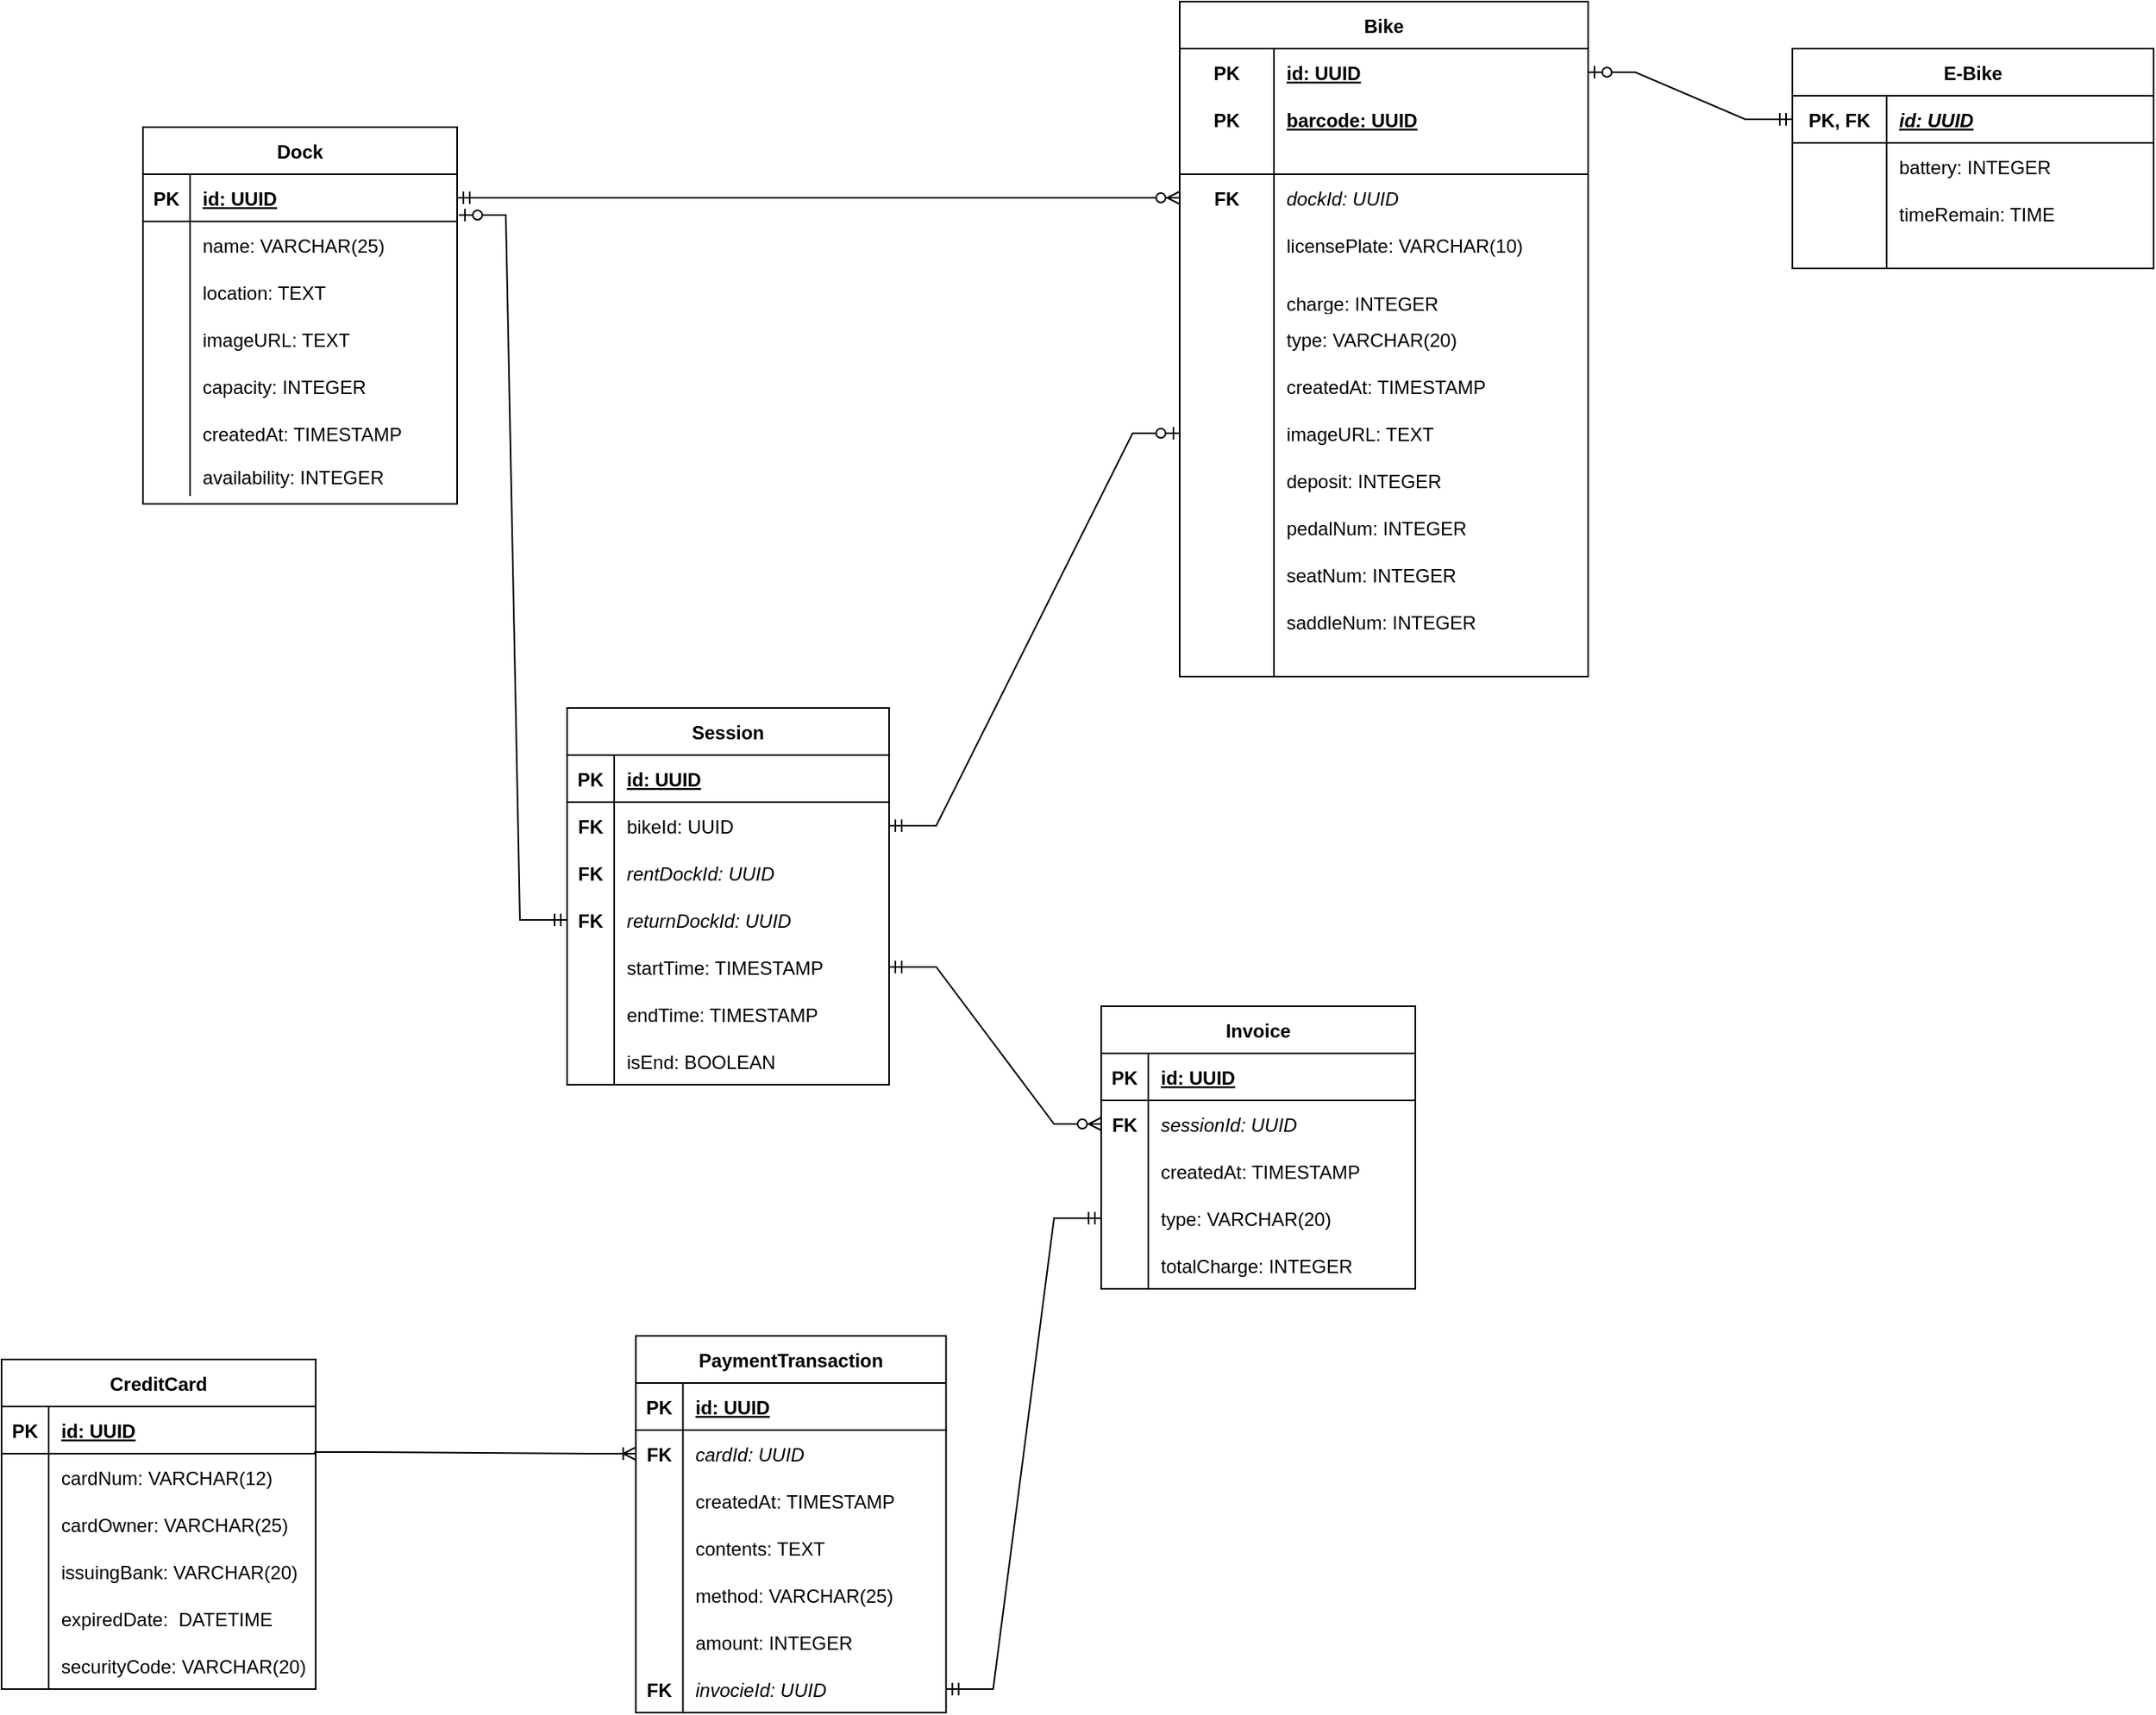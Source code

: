 <mxfile version="15.9.1" type="device"><diagram id="0Us28Tfv7Rvh2mVsRw_C" name="Page-1"><mxGraphModel dx="1865" dy="556" grid="1" gridSize="10" guides="1" tooltips="1" connect="1" arrows="1" fold="1" page="1" pageScale="1" pageWidth="827" pageHeight="1169" math="0" shadow="0"><root><mxCell id="0"/><mxCell id="1" parent="0"/><mxCell id="x7Qbq-_8W8oZgSfOO4ir-22" value="Bike" style="shape=table;startSize=30;container=1;collapsible=1;childLayout=tableLayout;fixedRows=1;rowLines=0;fontStyle=1;align=center;resizeLast=1;" parent="1" vertex="1"><mxGeometry x="460" y="30" width="260" height="430" as="geometry"/></mxCell><mxCell id="x7Qbq-_8W8oZgSfOO4ir-23" value="" style="shape=partialRectangle;collapsible=0;dropTarget=0;pointerEvents=0;fillColor=none;top=0;left=0;bottom=0;right=0;points=[[0,0.5],[1,0.5]];portConstraint=eastwest;" parent="x7Qbq-_8W8oZgSfOO4ir-22" vertex="1"><mxGeometry y="30" width="260" height="30" as="geometry"/></mxCell><mxCell id="x7Qbq-_8W8oZgSfOO4ir-24" value="PK" style="shape=partialRectangle;connectable=0;fillColor=none;top=0;left=0;bottom=0;right=0;fontStyle=1;overflow=hidden;" parent="x7Qbq-_8W8oZgSfOO4ir-23" vertex="1"><mxGeometry width="60" height="30" as="geometry"><mxRectangle width="60" height="30" as="alternateBounds"/></mxGeometry></mxCell><mxCell id="x7Qbq-_8W8oZgSfOO4ir-25" value="id: UUID" style="shape=partialRectangle;connectable=0;fillColor=none;top=0;left=0;bottom=0;right=0;align=left;spacingLeft=6;fontStyle=5;overflow=hidden;" parent="x7Qbq-_8W8oZgSfOO4ir-23" vertex="1"><mxGeometry x="60" width="200" height="30" as="geometry"><mxRectangle width="200" height="30" as="alternateBounds"/></mxGeometry></mxCell><mxCell id="0ai__w9VEUIjNMcVzRUa-1" value="" style="shape=partialRectangle;collapsible=0;dropTarget=0;pointerEvents=0;fillColor=none;top=0;left=0;bottom=0;right=0;points=[[0,0.5],[1,0.5]];portConstraint=eastwest;" parent="x7Qbq-_8W8oZgSfOO4ir-22" vertex="1"><mxGeometry y="60" width="260" height="30" as="geometry"/></mxCell><mxCell id="0ai__w9VEUIjNMcVzRUa-2" value="PK" style="shape=partialRectangle;connectable=0;fillColor=none;top=0;left=0;bottom=0;right=0;fontStyle=1;overflow=hidden;" parent="0ai__w9VEUIjNMcVzRUa-1" vertex="1"><mxGeometry width="60" height="30" as="geometry"><mxRectangle width="60" height="30" as="alternateBounds"/></mxGeometry></mxCell><mxCell id="0ai__w9VEUIjNMcVzRUa-3" value="barcode: UUID" style="shape=partialRectangle;connectable=0;fillColor=none;top=0;left=0;bottom=0;right=0;align=left;spacingLeft=6;fontStyle=5;overflow=hidden;" parent="0ai__w9VEUIjNMcVzRUa-1" vertex="1"><mxGeometry x="60" width="200" height="30" as="geometry"><mxRectangle width="200" height="30" as="alternateBounds"/></mxGeometry></mxCell><mxCell id="x7Qbq-_8W8oZgSfOO4ir-26" value="" style="shape=partialRectangle;collapsible=0;dropTarget=0;pointerEvents=0;fillColor=none;top=0;left=0;bottom=1;right=0;points=[[0,0.5],[1,0.5]];portConstraint=eastwest;" parent="x7Qbq-_8W8oZgSfOO4ir-22" vertex="1"><mxGeometry y="90" width="260" height="20" as="geometry"/></mxCell><mxCell id="x7Qbq-_8W8oZgSfOO4ir-27" value="" style="shape=partialRectangle;connectable=0;fillColor=none;top=0;left=0;bottom=0;right=0;fontStyle=1;overflow=hidden;" parent="x7Qbq-_8W8oZgSfOO4ir-26" vertex="1"><mxGeometry width="60" height="20" as="geometry"><mxRectangle width="60" height="20" as="alternateBounds"/></mxGeometry></mxCell><mxCell id="x7Qbq-_8W8oZgSfOO4ir-28" value="" style="shape=partialRectangle;connectable=0;fillColor=none;top=0;left=0;bottom=0;right=0;align=left;spacingLeft=6;fontStyle=5;overflow=hidden;" parent="x7Qbq-_8W8oZgSfOO4ir-26" vertex="1"><mxGeometry x="60" width="200" height="20" as="geometry"><mxRectangle width="200" height="20" as="alternateBounds"/></mxGeometry></mxCell><mxCell id="x7Qbq-_8W8oZgSfOO4ir-29" value="" style="shape=partialRectangle;collapsible=0;dropTarget=0;pointerEvents=0;fillColor=none;top=0;left=0;bottom=0;right=0;points=[[0,0.5],[1,0.5]];portConstraint=eastwest;" parent="x7Qbq-_8W8oZgSfOO4ir-22" vertex="1"><mxGeometry y="110" width="260" height="30" as="geometry"/></mxCell><mxCell id="x7Qbq-_8W8oZgSfOO4ir-30" value="FK" style="shape=partialRectangle;connectable=0;fillColor=none;top=0;left=0;bottom=0;right=0;editable=1;overflow=hidden;fontStyle=1" parent="x7Qbq-_8W8oZgSfOO4ir-29" vertex="1"><mxGeometry width="60" height="30" as="geometry"><mxRectangle width="60" height="30" as="alternateBounds"/></mxGeometry></mxCell><mxCell id="x7Qbq-_8W8oZgSfOO4ir-31" value="dockId: UUID" style="shape=partialRectangle;connectable=0;fillColor=none;top=0;left=0;bottom=0;right=0;align=left;spacingLeft=6;overflow=hidden;fontStyle=2" parent="x7Qbq-_8W8oZgSfOO4ir-29" vertex="1"><mxGeometry x="60" width="200" height="30" as="geometry"><mxRectangle width="200" height="30" as="alternateBounds"/></mxGeometry></mxCell><mxCell id="x7Qbq-_8W8oZgSfOO4ir-32" value="" style="shape=partialRectangle;collapsible=0;dropTarget=0;pointerEvents=0;fillColor=none;top=0;left=0;bottom=0;right=0;points=[[0,0.5],[1,0.5]];portConstraint=eastwest;" parent="x7Qbq-_8W8oZgSfOO4ir-22" vertex="1"><mxGeometry y="140" width="260" height="30" as="geometry"/></mxCell><mxCell id="x7Qbq-_8W8oZgSfOO4ir-33" value="" style="shape=partialRectangle;connectable=0;fillColor=none;top=0;left=0;bottom=0;right=0;editable=1;overflow=hidden;" parent="x7Qbq-_8W8oZgSfOO4ir-32" vertex="1"><mxGeometry width="60" height="30" as="geometry"><mxRectangle width="60" height="30" as="alternateBounds"/></mxGeometry></mxCell><mxCell id="x7Qbq-_8W8oZgSfOO4ir-34" value="licensePlate: VARCHAR(10)" style="shape=partialRectangle;connectable=0;fillColor=none;top=0;left=0;bottom=0;right=0;align=left;spacingLeft=6;overflow=hidden;" parent="x7Qbq-_8W8oZgSfOO4ir-32" vertex="1"><mxGeometry x="60" width="200" height="30" as="geometry"><mxRectangle width="200" height="30" as="alternateBounds"/></mxGeometry></mxCell><mxCell id="4gAEXqFvvZkCLEMLxPxz-88" value="" style="shape=partialRectangle;collapsible=0;dropTarget=0;pointerEvents=0;fillColor=none;top=0;left=0;bottom=0;right=0;points=[[0,0.5],[1,0.5]];portConstraint=eastwest;" parent="x7Qbq-_8W8oZgSfOO4ir-22" vertex="1"><mxGeometry y="170" width="260" height="30" as="geometry"/></mxCell><mxCell id="4gAEXqFvvZkCLEMLxPxz-89" value="" style="shape=partialRectangle;connectable=0;fillColor=none;top=0;left=0;bottom=0;right=0;editable=1;overflow=hidden;" parent="4gAEXqFvvZkCLEMLxPxz-88" vertex="1"><mxGeometry width="60" height="30" as="geometry"><mxRectangle width="60" height="30" as="alternateBounds"/></mxGeometry></mxCell><mxCell id="4gAEXqFvvZkCLEMLxPxz-90" value="&#xA;charge: INTEGER&#xA;&#xA;" style="shape=partialRectangle;connectable=0;fillColor=none;top=0;left=0;bottom=0;right=0;align=left;spacingLeft=6;overflow=hidden;verticalAlign=middle;horizontal=1;" parent="4gAEXqFvvZkCLEMLxPxz-88" vertex="1"><mxGeometry x="60" width="200" height="30" as="geometry"><mxRectangle width="200" height="30" as="alternateBounds"/></mxGeometry></mxCell><mxCell id="4gAEXqFvvZkCLEMLxPxz-91" value="" style="shape=partialRectangle;collapsible=0;dropTarget=0;pointerEvents=0;fillColor=none;top=0;left=0;bottom=0;right=0;points=[[0,0.5],[1,0.5]];portConstraint=eastwest;" parent="x7Qbq-_8W8oZgSfOO4ir-22" vertex="1"><mxGeometry y="200" width="260" height="30" as="geometry"/></mxCell><mxCell id="4gAEXqFvvZkCLEMLxPxz-92" value="" style="shape=partialRectangle;connectable=0;fillColor=none;top=0;left=0;bottom=0;right=0;editable=1;overflow=hidden;" parent="4gAEXqFvvZkCLEMLxPxz-91" vertex="1"><mxGeometry width="60" height="30" as="geometry"><mxRectangle width="60" height="30" as="alternateBounds"/></mxGeometry></mxCell><mxCell id="4gAEXqFvvZkCLEMLxPxz-93" value="type: VARCHAR(20)" style="shape=partialRectangle;connectable=0;fillColor=none;top=0;left=0;bottom=0;right=0;align=left;spacingLeft=6;overflow=hidden;" parent="4gAEXqFvvZkCLEMLxPxz-91" vertex="1"><mxGeometry x="60" width="200" height="30" as="geometry"><mxRectangle width="200" height="30" as="alternateBounds"/></mxGeometry></mxCell><mxCell id="4gAEXqFvvZkCLEMLxPxz-97" value="" style="shape=partialRectangle;collapsible=0;dropTarget=0;pointerEvents=0;fillColor=none;top=0;left=0;bottom=0;right=0;points=[[0,0.5],[1,0.5]];portConstraint=eastwest;" parent="x7Qbq-_8W8oZgSfOO4ir-22" vertex="1"><mxGeometry y="230" width="260" height="30" as="geometry"/></mxCell><mxCell id="4gAEXqFvvZkCLEMLxPxz-98" value="" style="shape=partialRectangle;connectable=0;fillColor=none;top=0;left=0;bottom=0;right=0;editable=1;overflow=hidden;" parent="4gAEXqFvvZkCLEMLxPxz-97" vertex="1"><mxGeometry width="60" height="30" as="geometry"><mxRectangle width="60" height="30" as="alternateBounds"/></mxGeometry></mxCell><mxCell id="4gAEXqFvvZkCLEMLxPxz-99" value="createdAt: TIMESTAMP" style="shape=partialRectangle;connectable=0;fillColor=none;top=0;left=0;bottom=0;right=0;align=left;spacingLeft=6;overflow=hidden;" parent="4gAEXqFvvZkCLEMLxPxz-97" vertex="1"><mxGeometry x="60" width="200" height="30" as="geometry"><mxRectangle width="200" height="30" as="alternateBounds"/></mxGeometry></mxCell><mxCell id="4gAEXqFvvZkCLEMLxPxz-100" value="" style="shape=partialRectangle;collapsible=0;dropTarget=0;pointerEvents=0;fillColor=none;top=0;left=0;bottom=0;right=0;points=[[0,0.5],[1,0.5]];portConstraint=eastwest;" parent="x7Qbq-_8W8oZgSfOO4ir-22" vertex="1"><mxGeometry y="260" width="260" height="30" as="geometry"/></mxCell><mxCell id="4gAEXqFvvZkCLEMLxPxz-101" value="" style="shape=partialRectangle;connectable=0;fillColor=none;top=0;left=0;bottom=0;right=0;editable=1;overflow=hidden;" parent="4gAEXqFvvZkCLEMLxPxz-100" vertex="1"><mxGeometry width="60" height="30" as="geometry"><mxRectangle width="60" height="30" as="alternateBounds"/></mxGeometry></mxCell><mxCell id="4gAEXqFvvZkCLEMLxPxz-102" value="imageURL: TEXT" style="shape=partialRectangle;connectable=0;fillColor=none;top=0;left=0;bottom=0;right=0;align=left;spacingLeft=6;overflow=hidden;" parent="4gAEXqFvvZkCLEMLxPxz-100" vertex="1"><mxGeometry x="60" width="200" height="30" as="geometry"><mxRectangle width="200" height="30" as="alternateBounds"/></mxGeometry></mxCell><mxCell id="4gAEXqFvvZkCLEMLxPxz-103" value="" style="shape=partialRectangle;collapsible=0;dropTarget=0;pointerEvents=0;fillColor=none;top=0;left=0;bottom=0;right=0;points=[[0,0.5],[1,0.5]];portConstraint=eastwest;" parent="x7Qbq-_8W8oZgSfOO4ir-22" vertex="1"><mxGeometry y="290" width="260" height="30" as="geometry"/></mxCell><mxCell id="4gAEXqFvvZkCLEMLxPxz-104" value="" style="shape=partialRectangle;connectable=0;fillColor=none;top=0;left=0;bottom=0;right=0;editable=1;overflow=hidden;" parent="4gAEXqFvvZkCLEMLxPxz-103" vertex="1"><mxGeometry width="60" height="30" as="geometry"><mxRectangle width="60" height="30" as="alternateBounds"/></mxGeometry></mxCell><mxCell id="4gAEXqFvvZkCLEMLxPxz-105" value="deposit: INTEGER" style="shape=partialRectangle;connectable=0;fillColor=none;top=0;left=0;bottom=0;right=0;align=left;spacingLeft=6;overflow=hidden;" parent="4gAEXqFvvZkCLEMLxPxz-103" vertex="1"><mxGeometry x="60" width="200" height="30" as="geometry"><mxRectangle width="200" height="30" as="alternateBounds"/></mxGeometry></mxCell><mxCell id="4gAEXqFvvZkCLEMLxPxz-106" value="" style="shape=partialRectangle;collapsible=0;dropTarget=0;pointerEvents=0;fillColor=none;top=0;left=0;bottom=0;right=0;points=[[0,0.5],[1,0.5]];portConstraint=eastwest;" parent="x7Qbq-_8W8oZgSfOO4ir-22" vertex="1"><mxGeometry y="320" width="260" height="30" as="geometry"/></mxCell><mxCell id="4gAEXqFvvZkCLEMLxPxz-107" value="" style="shape=partialRectangle;connectable=0;fillColor=none;top=0;left=0;bottom=0;right=0;editable=1;overflow=hidden;" parent="4gAEXqFvvZkCLEMLxPxz-106" vertex="1"><mxGeometry width="60" height="30" as="geometry"><mxRectangle width="60" height="30" as="alternateBounds"/></mxGeometry></mxCell><mxCell id="4gAEXqFvvZkCLEMLxPxz-108" value="pedalNum: INTEGER" style="shape=partialRectangle;connectable=0;fillColor=none;top=0;left=0;bottom=0;right=0;align=left;spacingLeft=6;overflow=hidden;" parent="4gAEXqFvvZkCLEMLxPxz-106" vertex="1"><mxGeometry x="60" width="200" height="30" as="geometry"><mxRectangle width="200" height="30" as="alternateBounds"/></mxGeometry></mxCell><mxCell id="4gAEXqFvvZkCLEMLxPxz-109" value="" style="shape=partialRectangle;collapsible=0;dropTarget=0;pointerEvents=0;fillColor=none;top=0;left=0;bottom=0;right=0;points=[[0,0.5],[1,0.5]];portConstraint=eastwest;" parent="x7Qbq-_8W8oZgSfOO4ir-22" vertex="1"><mxGeometry y="350" width="260" height="30" as="geometry"/></mxCell><mxCell id="4gAEXqFvvZkCLEMLxPxz-110" value="" style="shape=partialRectangle;connectable=0;fillColor=none;top=0;left=0;bottom=0;right=0;editable=1;overflow=hidden;" parent="4gAEXqFvvZkCLEMLxPxz-109" vertex="1"><mxGeometry width="60" height="30" as="geometry"><mxRectangle width="60" height="30" as="alternateBounds"/></mxGeometry></mxCell><mxCell id="4gAEXqFvvZkCLEMLxPxz-111" value="seatNum: INTEGER" style="shape=partialRectangle;connectable=0;fillColor=none;top=0;left=0;bottom=0;right=0;align=left;spacingLeft=6;overflow=hidden;" parent="4gAEXqFvvZkCLEMLxPxz-109" vertex="1"><mxGeometry x="60" width="200" height="30" as="geometry"><mxRectangle width="200" height="30" as="alternateBounds"/></mxGeometry></mxCell><mxCell id="4gAEXqFvvZkCLEMLxPxz-112" value="" style="shape=partialRectangle;collapsible=0;dropTarget=0;pointerEvents=0;fillColor=none;top=0;left=0;bottom=0;right=0;points=[[0,0.5],[1,0.5]];portConstraint=eastwest;" parent="x7Qbq-_8W8oZgSfOO4ir-22" vertex="1"><mxGeometry y="380" width="260" height="30" as="geometry"/></mxCell><mxCell id="4gAEXqFvvZkCLEMLxPxz-113" value="" style="shape=partialRectangle;connectable=0;fillColor=none;top=0;left=0;bottom=0;right=0;editable=1;overflow=hidden;" parent="4gAEXqFvvZkCLEMLxPxz-112" vertex="1"><mxGeometry width="60" height="30" as="geometry"><mxRectangle width="60" height="30" as="alternateBounds"/></mxGeometry></mxCell><mxCell id="4gAEXqFvvZkCLEMLxPxz-114" value="saddleNum: INTEGER" style="shape=partialRectangle;connectable=0;fillColor=none;top=0;left=0;bottom=0;right=0;align=left;spacingLeft=6;overflow=hidden;" parent="4gAEXqFvvZkCLEMLxPxz-112" vertex="1"><mxGeometry x="60" width="200" height="30" as="geometry"><mxRectangle width="200" height="30" as="alternateBounds"/></mxGeometry></mxCell><mxCell id="4gAEXqFvvZkCLEMLxPxz-94" value="" style="shape=partialRectangle;collapsible=0;dropTarget=0;pointerEvents=0;fillColor=none;top=0;left=0;bottom=0;right=0;points=[[0,0.5],[1,0.5]];portConstraint=eastwest;" parent="x7Qbq-_8W8oZgSfOO4ir-22" vertex="1"><mxGeometry y="410" width="260" height="20" as="geometry"/></mxCell><mxCell id="4gAEXqFvvZkCLEMLxPxz-95" value="" style="shape=partialRectangle;connectable=0;fillColor=none;top=0;left=0;bottom=0;right=0;editable=1;overflow=hidden;" parent="4gAEXqFvvZkCLEMLxPxz-94" vertex="1"><mxGeometry width="60" height="20" as="geometry"><mxRectangle width="60" height="20" as="alternateBounds"/></mxGeometry></mxCell><mxCell id="4gAEXqFvvZkCLEMLxPxz-96" value="" style="shape=partialRectangle;connectable=0;fillColor=none;top=0;left=0;bottom=0;right=0;align=left;spacingLeft=6;overflow=hidden;" parent="4gAEXqFvvZkCLEMLxPxz-94" vertex="1"><mxGeometry x="60" width="200" height="20" as="geometry"><mxRectangle width="200" height="20" as="alternateBounds"/></mxGeometry></mxCell><mxCell id="x7Qbq-_8W8oZgSfOO4ir-44" value="E-Bike" style="shape=table;startSize=30;container=1;collapsible=1;childLayout=tableLayout;fixedRows=1;rowLines=0;fontStyle=1;align=center;resizeLast=1;" parent="1" vertex="1"><mxGeometry x="850" y="60" width="230" height="140" as="geometry"/></mxCell><mxCell id="x7Qbq-_8W8oZgSfOO4ir-45" value="" style="shape=partialRectangle;collapsible=0;dropTarget=0;pointerEvents=0;fillColor=none;top=0;left=0;bottom=1;right=0;points=[[0,0.5],[1,0.5]];portConstraint=eastwest;" parent="x7Qbq-_8W8oZgSfOO4ir-44" vertex="1"><mxGeometry y="30" width="230" height="30" as="geometry"/></mxCell><mxCell id="x7Qbq-_8W8oZgSfOO4ir-46" value="PK, FK" style="shape=partialRectangle;connectable=0;fillColor=none;top=0;left=0;bottom=0;right=0;fontStyle=1;overflow=hidden;" parent="x7Qbq-_8W8oZgSfOO4ir-45" vertex="1"><mxGeometry width="60" height="30" as="geometry"><mxRectangle width="60" height="30" as="alternateBounds"/></mxGeometry></mxCell><mxCell id="x7Qbq-_8W8oZgSfOO4ir-47" value="id: UUID" style="shape=partialRectangle;connectable=0;fillColor=none;top=0;left=0;bottom=0;right=0;align=left;spacingLeft=6;fontStyle=7;overflow=hidden;" parent="x7Qbq-_8W8oZgSfOO4ir-45" vertex="1"><mxGeometry x="60" width="170" height="30" as="geometry"><mxRectangle width="170" height="30" as="alternateBounds"/></mxGeometry></mxCell><mxCell id="x7Qbq-_8W8oZgSfOO4ir-48" value="" style="shape=partialRectangle;collapsible=0;dropTarget=0;pointerEvents=0;fillColor=none;top=0;left=0;bottom=0;right=0;points=[[0,0.5],[1,0.5]];portConstraint=eastwest;" parent="x7Qbq-_8W8oZgSfOO4ir-44" vertex="1"><mxGeometry y="60" width="230" height="30" as="geometry"/></mxCell><mxCell id="x7Qbq-_8W8oZgSfOO4ir-49" value="" style="shape=partialRectangle;connectable=0;fillColor=none;top=0;left=0;bottom=0;right=0;editable=1;overflow=hidden;" parent="x7Qbq-_8W8oZgSfOO4ir-48" vertex="1"><mxGeometry width="60" height="30" as="geometry"><mxRectangle width="60" height="30" as="alternateBounds"/></mxGeometry></mxCell><mxCell id="x7Qbq-_8W8oZgSfOO4ir-50" value="battery: INTEGER" style="shape=partialRectangle;connectable=0;fillColor=none;top=0;left=0;bottom=0;right=0;align=left;spacingLeft=6;overflow=hidden;" parent="x7Qbq-_8W8oZgSfOO4ir-48" vertex="1"><mxGeometry x="60" width="170" height="30" as="geometry"><mxRectangle width="170" height="30" as="alternateBounds"/></mxGeometry></mxCell><mxCell id="x7Qbq-_8W8oZgSfOO4ir-51" value="" style="shape=partialRectangle;collapsible=0;dropTarget=0;pointerEvents=0;fillColor=none;top=0;left=0;bottom=0;right=0;points=[[0,0.5],[1,0.5]];portConstraint=eastwest;" parent="x7Qbq-_8W8oZgSfOO4ir-44" vertex="1"><mxGeometry y="90" width="230" height="30" as="geometry"/></mxCell><mxCell id="x7Qbq-_8W8oZgSfOO4ir-52" value="" style="shape=partialRectangle;connectable=0;fillColor=none;top=0;left=0;bottom=0;right=0;editable=1;overflow=hidden;" parent="x7Qbq-_8W8oZgSfOO4ir-51" vertex="1"><mxGeometry width="60" height="30" as="geometry"><mxRectangle width="60" height="30" as="alternateBounds"/></mxGeometry></mxCell><mxCell id="x7Qbq-_8W8oZgSfOO4ir-53" value="timeRemain: TIME" style="shape=partialRectangle;connectable=0;fillColor=none;top=0;left=0;bottom=0;right=0;align=left;spacingLeft=6;overflow=hidden;" parent="x7Qbq-_8W8oZgSfOO4ir-51" vertex="1"><mxGeometry x="60" width="170" height="30" as="geometry"><mxRectangle width="170" height="30" as="alternateBounds"/></mxGeometry></mxCell><mxCell id="x7Qbq-_8W8oZgSfOO4ir-54" value="" style="shape=partialRectangle;collapsible=0;dropTarget=0;pointerEvents=0;fillColor=none;top=0;left=0;bottom=0;right=0;points=[[0,0.5],[1,0.5]];portConstraint=eastwest;" parent="x7Qbq-_8W8oZgSfOO4ir-44" vertex="1"><mxGeometry y="120" width="230" height="20" as="geometry"/></mxCell><mxCell id="x7Qbq-_8W8oZgSfOO4ir-55" value="" style="shape=partialRectangle;connectable=0;fillColor=none;top=0;left=0;bottom=0;right=0;editable=1;overflow=hidden;" parent="x7Qbq-_8W8oZgSfOO4ir-54" vertex="1"><mxGeometry width="60" height="20" as="geometry"><mxRectangle width="60" height="20" as="alternateBounds"/></mxGeometry></mxCell><mxCell id="x7Qbq-_8W8oZgSfOO4ir-56" value="" style="shape=partialRectangle;connectable=0;fillColor=none;top=0;left=0;bottom=0;right=0;align=left;spacingLeft=6;overflow=hidden;" parent="x7Qbq-_8W8oZgSfOO4ir-54" vertex="1"><mxGeometry x="60" width="170" height="20" as="geometry"><mxRectangle width="170" height="20" as="alternateBounds"/></mxGeometry></mxCell><mxCell id="x7Qbq-_8W8oZgSfOO4ir-57" value="Session" style="shape=table;startSize=30;container=1;collapsible=1;childLayout=tableLayout;fixedRows=1;rowLines=0;fontStyle=1;align=center;resizeLast=1;" parent="1" vertex="1"><mxGeometry x="70" y="480" width="205" height="240" as="geometry"/></mxCell><mxCell id="x7Qbq-_8W8oZgSfOO4ir-58" value="" style="shape=partialRectangle;collapsible=0;dropTarget=0;pointerEvents=0;fillColor=none;top=0;left=0;bottom=1;right=0;points=[[0,0.5],[1,0.5]];portConstraint=eastwest;" parent="x7Qbq-_8W8oZgSfOO4ir-57" vertex="1"><mxGeometry y="30" width="205" height="30" as="geometry"/></mxCell><mxCell id="x7Qbq-_8W8oZgSfOO4ir-59" value="PK" style="shape=partialRectangle;connectable=0;fillColor=none;top=0;left=0;bottom=0;right=0;fontStyle=1;overflow=hidden;" parent="x7Qbq-_8W8oZgSfOO4ir-58" vertex="1"><mxGeometry width="30" height="30" as="geometry"><mxRectangle width="30" height="30" as="alternateBounds"/></mxGeometry></mxCell><mxCell id="x7Qbq-_8W8oZgSfOO4ir-60" value="id: UUID" style="shape=partialRectangle;connectable=0;fillColor=none;top=0;left=0;bottom=0;right=0;align=left;spacingLeft=6;fontStyle=5;overflow=hidden;" parent="x7Qbq-_8W8oZgSfOO4ir-58" vertex="1"><mxGeometry x="30" width="175" height="30" as="geometry"><mxRectangle width="175" height="30" as="alternateBounds"/></mxGeometry></mxCell><mxCell id="x7Qbq-_8W8oZgSfOO4ir-61" value="" style="shape=partialRectangle;collapsible=0;dropTarget=0;pointerEvents=0;fillColor=none;top=0;left=0;bottom=0;right=0;points=[[0,0.5],[1,0.5]];portConstraint=eastwest;" parent="x7Qbq-_8W8oZgSfOO4ir-57" vertex="1"><mxGeometry y="60" width="205" height="30" as="geometry"/></mxCell><mxCell id="x7Qbq-_8W8oZgSfOO4ir-62" value="FK" style="shape=partialRectangle;connectable=0;fillColor=none;top=0;left=0;bottom=0;right=0;editable=1;overflow=hidden;fontStyle=1" parent="x7Qbq-_8W8oZgSfOO4ir-61" vertex="1"><mxGeometry width="30" height="30" as="geometry"><mxRectangle width="30" height="30" as="alternateBounds"/></mxGeometry></mxCell><mxCell id="x7Qbq-_8W8oZgSfOO4ir-63" value="bikeId: UUID" style="shape=partialRectangle;connectable=0;fillColor=none;top=0;left=0;bottom=0;right=0;align=left;spacingLeft=6;overflow=hidden;" parent="x7Qbq-_8W8oZgSfOO4ir-61" vertex="1"><mxGeometry x="30" width="175" height="30" as="geometry"><mxRectangle width="175" height="30" as="alternateBounds"/></mxGeometry></mxCell><mxCell id="x7Qbq-_8W8oZgSfOO4ir-64" value="" style="shape=partialRectangle;collapsible=0;dropTarget=0;pointerEvents=0;fillColor=none;top=0;left=0;bottom=0;right=0;points=[[0,0.5],[1,0.5]];portConstraint=eastwest;" parent="x7Qbq-_8W8oZgSfOO4ir-57" vertex="1"><mxGeometry y="90" width="205" height="30" as="geometry"/></mxCell><mxCell id="x7Qbq-_8W8oZgSfOO4ir-65" value="FK" style="shape=partialRectangle;connectable=0;fillColor=none;top=0;left=0;bottom=0;right=0;editable=1;overflow=hidden;fontStyle=1" parent="x7Qbq-_8W8oZgSfOO4ir-64" vertex="1"><mxGeometry width="30" height="30" as="geometry"><mxRectangle width="30" height="30" as="alternateBounds"/></mxGeometry></mxCell><mxCell id="x7Qbq-_8W8oZgSfOO4ir-66" value="rentDockId: UUID" style="shape=partialRectangle;connectable=0;fillColor=none;top=0;left=0;bottom=0;right=0;align=left;spacingLeft=6;overflow=hidden;fontStyle=2" parent="x7Qbq-_8W8oZgSfOO4ir-64" vertex="1"><mxGeometry x="30" width="175" height="30" as="geometry"><mxRectangle width="175" height="30" as="alternateBounds"/></mxGeometry></mxCell><mxCell id="x7Qbq-_8W8oZgSfOO4ir-67" value="" style="shape=partialRectangle;collapsible=0;dropTarget=0;pointerEvents=0;fillColor=none;top=0;left=0;bottom=0;right=0;points=[[0,0.5],[1,0.5]];portConstraint=eastwest;" parent="x7Qbq-_8W8oZgSfOO4ir-57" vertex="1"><mxGeometry y="120" width="205" height="30" as="geometry"/></mxCell><mxCell id="x7Qbq-_8W8oZgSfOO4ir-68" value="FK" style="shape=partialRectangle;connectable=0;fillColor=none;top=0;left=0;bottom=0;right=0;editable=1;overflow=hidden;fontStyle=1" parent="x7Qbq-_8W8oZgSfOO4ir-67" vertex="1"><mxGeometry width="30" height="30" as="geometry"><mxRectangle width="30" height="30" as="alternateBounds"/></mxGeometry></mxCell><mxCell id="x7Qbq-_8W8oZgSfOO4ir-69" value="returnDockId: UUID" style="shape=partialRectangle;connectable=0;fillColor=none;top=0;left=0;bottom=0;right=0;align=left;spacingLeft=6;overflow=hidden;fontStyle=2" parent="x7Qbq-_8W8oZgSfOO4ir-67" vertex="1"><mxGeometry x="30" width="175" height="30" as="geometry"><mxRectangle width="175" height="30" as="alternateBounds"/></mxGeometry></mxCell><mxCell id="4gAEXqFvvZkCLEMLxPxz-115" value="" style="shape=partialRectangle;collapsible=0;dropTarget=0;pointerEvents=0;fillColor=none;top=0;left=0;bottom=0;right=0;points=[[0,0.5],[1,0.5]];portConstraint=eastwest;" parent="x7Qbq-_8W8oZgSfOO4ir-57" vertex="1"><mxGeometry y="150" width="205" height="30" as="geometry"/></mxCell><mxCell id="4gAEXqFvvZkCLEMLxPxz-116" value="" style="shape=partialRectangle;connectable=0;fillColor=none;top=0;left=0;bottom=0;right=0;editable=1;overflow=hidden;" parent="4gAEXqFvvZkCLEMLxPxz-115" vertex="1"><mxGeometry width="30" height="30" as="geometry"><mxRectangle width="30" height="30" as="alternateBounds"/></mxGeometry></mxCell><mxCell id="4gAEXqFvvZkCLEMLxPxz-117" value="startTime: TIMESTAMP" style="shape=partialRectangle;connectable=0;fillColor=none;top=0;left=0;bottom=0;right=0;align=left;spacingLeft=6;overflow=hidden;" parent="4gAEXqFvvZkCLEMLxPxz-115" vertex="1"><mxGeometry x="30" width="175" height="30" as="geometry"><mxRectangle width="175" height="30" as="alternateBounds"/></mxGeometry></mxCell><mxCell id="4gAEXqFvvZkCLEMLxPxz-118" value="" style="shape=partialRectangle;collapsible=0;dropTarget=0;pointerEvents=0;fillColor=none;top=0;left=0;bottom=0;right=0;points=[[0,0.5],[1,0.5]];portConstraint=eastwest;" parent="x7Qbq-_8W8oZgSfOO4ir-57" vertex="1"><mxGeometry y="180" width="205" height="30" as="geometry"/></mxCell><mxCell id="4gAEXqFvvZkCLEMLxPxz-119" value="" style="shape=partialRectangle;connectable=0;fillColor=none;top=0;left=0;bottom=0;right=0;editable=1;overflow=hidden;" parent="4gAEXqFvvZkCLEMLxPxz-118" vertex="1"><mxGeometry width="30" height="30" as="geometry"><mxRectangle width="30" height="30" as="alternateBounds"/></mxGeometry></mxCell><mxCell id="4gAEXqFvvZkCLEMLxPxz-120" value="endTime: TIMESTAMP" style="shape=partialRectangle;connectable=0;fillColor=none;top=0;left=0;bottom=0;right=0;align=left;spacingLeft=6;overflow=hidden;" parent="4gAEXqFvvZkCLEMLxPxz-118" vertex="1"><mxGeometry x="30" width="175" height="30" as="geometry"><mxRectangle width="175" height="30" as="alternateBounds"/></mxGeometry></mxCell><mxCell id="6WJ984GgTL5G0OVGRuK--1" value="" style="shape=partialRectangle;collapsible=0;dropTarget=0;pointerEvents=0;fillColor=none;top=0;left=0;bottom=0;right=0;points=[[0,0.5],[1,0.5]];portConstraint=eastwest;" parent="x7Qbq-_8W8oZgSfOO4ir-57" vertex="1"><mxGeometry y="210" width="205" height="30" as="geometry"/></mxCell><mxCell id="6WJ984GgTL5G0OVGRuK--2" value="" style="shape=partialRectangle;connectable=0;fillColor=none;top=0;left=0;bottom=0;right=0;editable=1;overflow=hidden;" parent="6WJ984GgTL5G0OVGRuK--1" vertex="1"><mxGeometry width="30" height="30" as="geometry"><mxRectangle width="30" height="30" as="alternateBounds"/></mxGeometry></mxCell><mxCell id="6WJ984GgTL5G0OVGRuK--3" value="isEnd: BOOLEAN" style="shape=partialRectangle;connectable=0;fillColor=none;top=0;left=0;bottom=0;right=0;align=left;spacingLeft=6;overflow=hidden;" parent="6WJ984GgTL5G0OVGRuK--1" vertex="1"><mxGeometry x="30" width="175" height="30" as="geometry"><mxRectangle width="175" height="30" as="alternateBounds"/></mxGeometry></mxCell><mxCell id="4gAEXqFvvZkCLEMLxPxz-40" value="Dock" style="shape=table;startSize=30;container=1;collapsible=1;childLayout=tableLayout;fixedRows=1;rowLines=0;fontStyle=1;align=center;resizeLast=1;" parent="1" vertex="1"><mxGeometry x="-200" y="110" width="200" height="240" as="geometry"/></mxCell><mxCell id="4gAEXqFvvZkCLEMLxPxz-41" value="" style="shape=partialRectangle;collapsible=0;dropTarget=0;pointerEvents=0;fillColor=none;top=0;left=0;bottom=1;right=0;points=[[0,0.5],[1,0.5]];portConstraint=eastwest;" parent="4gAEXqFvvZkCLEMLxPxz-40" vertex="1"><mxGeometry y="30" width="200" height="30" as="geometry"/></mxCell><mxCell id="4gAEXqFvvZkCLEMLxPxz-42" value="PK" style="shape=partialRectangle;connectable=0;fillColor=none;top=0;left=0;bottom=0;right=0;fontStyle=1;overflow=hidden;" parent="4gAEXqFvvZkCLEMLxPxz-41" vertex="1"><mxGeometry width="30" height="30" as="geometry"><mxRectangle width="30" height="30" as="alternateBounds"/></mxGeometry></mxCell><mxCell id="4gAEXqFvvZkCLEMLxPxz-43" value="id: UUID" style="shape=partialRectangle;connectable=0;fillColor=none;top=0;left=0;bottom=0;right=0;align=left;spacingLeft=6;fontStyle=5;overflow=hidden;" parent="4gAEXqFvvZkCLEMLxPxz-41" vertex="1"><mxGeometry x="30" width="170" height="30" as="geometry"><mxRectangle width="170" height="30" as="alternateBounds"/></mxGeometry></mxCell><mxCell id="4gAEXqFvvZkCLEMLxPxz-44" value="" style="shape=partialRectangle;collapsible=0;dropTarget=0;pointerEvents=0;fillColor=none;top=0;left=0;bottom=0;right=0;points=[[0,0.5],[1,0.5]];portConstraint=eastwest;" parent="4gAEXqFvvZkCLEMLxPxz-40" vertex="1"><mxGeometry y="60" width="200" height="30" as="geometry"/></mxCell><mxCell id="4gAEXqFvvZkCLEMLxPxz-45" value="" style="shape=partialRectangle;connectable=0;fillColor=none;top=0;left=0;bottom=0;right=0;editable=1;overflow=hidden;" parent="4gAEXqFvvZkCLEMLxPxz-44" vertex="1"><mxGeometry width="30" height="30" as="geometry"><mxRectangle width="30" height="30" as="alternateBounds"/></mxGeometry></mxCell><mxCell id="4gAEXqFvvZkCLEMLxPxz-46" value="name: VARCHAR(25)" style="shape=partialRectangle;connectable=0;fillColor=none;top=0;left=0;bottom=0;right=0;align=left;spacingLeft=6;overflow=hidden;" parent="4gAEXqFvvZkCLEMLxPxz-44" vertex="1"><mxGeometry x="30" width="170" height="30" as="geometry"><mxRectangle width="170" height="30" as="alternateBounds"/></mxGeometry></mxCell><mxCell id="4gAEXqFvvZkCLEMLxPxz-47" value="" style="shape=partialRectangle;collapsible=0;dropTarget=0;pointerEvents=0;fillColor=none;top=0;left=0;bottom=0;right=0;points=[[0,0.5],[1,0.5]];portConstraint=eastwest;" parent="4gAEXqFvvZkCLEMLxPxz-40" vertex="1"><mxGeometry y="90" width="200" height="30" as="geometry"/></mxCell><mxCell id="4gAEXqFvvZkCLEMLxPxz-48" value="" style="shape=partialRectangle;connectable=0;fillColor=none;top=0;left=0;bottom=0;right=0;editable=1;overflow=hidden;" parent="4gAEXqFvvZkCLEMLxPxz-47" vertex="1"><mxGeometry width="30" height="30" as="geometry"><mxRectangle width="30" height="30" as="alternateBounds"/></mxGeometry></mxCell><mxCell id="4gAEXqFvvZkCLEMLxPxz-49" value="location: TEXT" style="shape=partialRectangle;connectable=0;fillColor=none;top=0;left=0;bottom=0;right=0;align=left;spacingLeft=6;overflow=hidden;" parent="4gAEXqFvvZkCLEMLxPxz-47" vertex="1"><mxGeometry x="30" width="170" height="30" as="geometry"><mxRectangle width="170" height="30" as="alternateBounds"/></mxGeometry></mxCell><mxCell id="4gAEXqFvvZkCLEMLxPxz-50" value="" style="shape=partialRectangle;collapsible=0;dropTarget=0;pointerEvents=0;fillColor=none;top=0;left=0;bottom=0;right=0;points=[[0,0.5],[1,0.5]];portConstraint=eastwest;" parent="4gAEXqFvvZkCLEMLxPxz-40" vertex="1"><mxGeometry y="120" width="200" height="30" as="geometry"/></mxCell><mxCell id="4gAEXqFvvZkCLEMLxPxz-51" value="" style="shape=partialRectangle;connectable=0;fillColor=none;top=0;left=0;bottom=0;right=0;editable=1;overflow=hidden;" parent="4gAEXqFvvZkCLEMLxPxz-50" vertex="1"><mxGeometry width="30" height="30" as="geometry"><mxRectangle width="30" height="30" as="alternateBounds"/></mxGeometry></mxCell><mxCell id="4gAEXqFvvZkCLEMLxPxz-52" value="imageURL: TEXT" style="shape=partialRectangle;connectable=0;fillColor=none;top=0;left=0;bottom=0;right=0;align=left;spacingLeft=6;overflow=hidden;" parent="4gAEXqFvvZkCLEMLxPxz-50" vertex="1"><mxGeometry x="30" width="170" height="30" as="geometry"><mxRectangle width="170" height="30" as="alternateBounds"/></mxGeometry></mxCell><mxCell id="4gAEXqFvvZkCLEMLxPxz-53" value="" style="shape=partialRectangle;collapsible=0;dropTarget=0;pointerEvents=0;fillColor=none;top=0;left=0;bottom=0;right=0;points=[[0,0.5],[1,0.5]];portConstraint=eastwest;" parent="4gAEXqFvvZkCLEMLxPxz-40" vertex="1"><mxGeometry y="150" width="200" height="30" as="geometry"/></mxCell><mxCell id="4gAEXqFvvZkCLEMLxPxz-54" value="" style="shape=partialRectangle;connectable=0;fillColor=none;top=0;left=0;bottom=0;right=0;editable=1;overflow=hidden;" parent="4gAEXqFvvZkCLEMLxPxz-53" vertex="1"><mxGeometry width="30" height="30" as="geometry"><mxRectangle width="30" height="30" as="alternateBounds"/></mxGeometry></mxCell><mxCell id="4gAEXqFvvZkCLEMLxPxz-55" value="capacity: INTEGER" style="shape=partialRectangle;connectable=0;fillColor=none;top=0;left=0;bottom=0;right=0;align=left;spacingLeft=6;overflow=hidden;" parent="4gAEXqFvvZkCLEMLxPxz-53" vertex="1"><mxGeometry x="30" width="170" height="30" as="geometry"><mxRectangle width="170" height="30" as="alternateBounds"/></mxGeometry></mxCell><mxCell id="4gAEXqFvvZkCLEMLxPxz-56" value="" style="shape=partialRectangle;collapsible=0;dropTarget=0;pointerEvents=0;fillColor=none;top=0;left=0;bottom=0;right=0;points=[[0,0.5],[1,0.5]];portConstraint=eastwest;" parent="4gAEXqFvvZkCLEMLxPxz-40" vertex="1"><mxGeometry y="180" width="200" height="30" as="geometry"/></mxCell><mxCell id="4gAEXqFvvZkCLEMLxPxz-57" value="" style="shape=partialRectangle;connectable=0;fillColor=none;top=0;left=0;bottom=0;right=0;editable=1;overflow=hidden;" parent="4gAEXqFvvZkCLEMLxPxz-56" vertex="1"><mxGeometry width="30" height="30" as="geometry"><mxRectangle width="30" height="30" as="alternateBounds"/></mxGeometry></mxCell><mxCell id="4gAEXqFvvZkCLEMLxPxz-58" value="createdAt: TIMESTAMP" style="shape=partialRectangle;connectable=0;fillColor=none;top=0;left=0;bottom=0;right=0;align=left;spacingLeft=6;overflow=hidden;" parent="4gAEXqFvvZkCLEMLxPxz-56" vertex="1"><mxGeometry x="30" width="170" height="30" as="geometry"><mxRectangle width="170" height="30" as="alternateBounds"/></mxGeometry></mxCell><mxCell id="4gAEXqFvvZkCLEMLxPxz-59" value="" style="shape=partialRectangle;collapsible=0;dropTarget=0;pointerEvents=0;fillColor=none;top=0;left=0;bottom=0;right=0;points=[[0,0.5],[1,0.5]];portConstraint=eastwest;" parent="4gAEXqFvvZkCLEMLxPxz-40" vertex="1"><mxGeometry y="210" width="200" height="25" as="geometry"/></mxCell><mxCell id="4gAEXqFvvZkCLEMLxPxz-60" value="" style="shape=partialRectangle;connectable=0;fillColor=none;top=0;left=0;bottom=0;right=0;editable=1;overflow=hidden;" parent="4gAEXqFvvZkCLEMLxPxz-59" vertex="1"><mxGeometry width="30" height="25" as="geometry"><mxRectangle width="30" height="25" as="alternateBounds"/></mxGeometry></mxCell><mxCell id="4gAEXqFvvZkCLEMLxPxz-61" value="availability: INTEGER" style="shape=partialRectangle;connectable=0;fillColor=none;top=0;left=0;bottom=0;right=0;align=left;spacingLeft=6;overflow=hidden;" parent="4gAEXqFvvZkCLEMLxPxz-59" vertex="1"><mxGeometry x="30" width="170" height="25" as="geometry"><mxRectangle width="170" height="25" as="alternateBounds"/></mxGeometry></mxCell><mxCell id="4gAEXqFvvZkCLEMLxPxz-121" value="Invoice" style="shape=table;startSize=30;container=1;collapsible=1;childLayout=tableLayout;fixedRows=1;rowLines=0;fontStyle=1;align=center;resizeLast=1;" parent="1" vertex="1"><mxGeometry x="410" y="670" width="200" height="180" as="geometry"/></mxCell><mxCell id="4gAEXqFvvZkCLEMLxPxz-122" value="" style="shape=partialRectangle;collapsible=0;dropTarget=0;pointerEvents=0;fillColor=none;top=0;left=0;bottom=1;right=0;points=[[0,0.5],[1,0.5]];portConstraint=eastwest;" parent="4gAEXqFvvZkCLEMLxPxz-121" vertex="1"><mxGeometry y="30" width="200" height="30" as="geometry"/></mxCell><mxCell id="4gAEXqFvvZkCLEMLxPxz-123" value="PK" style="shape=partialRectangle;connectable=0;fillColor=none;top=0;left=0;bottom=0;right=0;fontStyle=1;overflow=hidden;" parent="4gAEXqFvvZkCLEMLxPxz-122" vertex="1"><mxGeometry width="30" height="30" as="geometry"><mxRectangle width="30" height="30" as="alternateBounds"/></mxGeometry></mxCell><mxCell id="4gAEXqFvvZkCLEMLxPxz-124" value="id: UUID" style="shape=partialRectangle;connectable=0;fillColor=none;top=0;left=0;bottom=0;right=0;align=left;spacingLeft=6;fontStyle=5;overflow=hidden;" parent="4gAEXqFvvZkCLEMLxPxz-122" vertex="1"><mxGeometry x="30" width="170" height="30" as="geometry"><mxRectangle width="170" height="30" as="alternateBounds"/></mxGeometry></mxCell><mxCell id="4gAEXqFvvZkCLEMLxPxz-125" value="" style="shape=partialRectangle;collapsible=0;dropTarget=0;pointerEvents=0;fillColor=none;top=0;left=0;bottom=0;right=0;points=[[0,0.5],[1,0.5]];portConstraint=eastwest;" parent="4gAEXqFvvZkCLEMLxPxz-121" vertex="1"><mxGeometry y="60" width="200" height="30" as="geometry"/></mxCell><mxCell id="4gAEXqFvvZkCLEMLxPxz-126" value="FK" style="shape=partialRectangle;connectable=0;fillColor=none;top=0;left=0;bottom=0;right=0;editable=1;overflow=hidden;fontStyle=1" parent="4gAEXqFvvZkCLEMLxPxz-125" vertex="1"><mxGeometry width="30" height="30" as="geometry"><mxRectangle width="30" height="30" as="alternateBounds"/></mxGeometry></mxCell><mxCell id="4gAEXqFvvZkCLEMLxPxz-127" value="sessionId: UUID" style="shape=partialRectangle;connectable=0;fillColor=none;top=0;left=0;bottom=0;right=0;align=left;spacingLeft=6;overflow=hidden;fontStyle=2" parent="4gAEXqFvvZkCLEMLxPxz-125" vertex="1"><mxGeometry x="30" width="170" height="30" as="geometry"><mxRectangle width="170" height="30" as="alternateBounds"/></mxGeometry></mxCell><mxCell id="4gAEXqFvvZkCLEMLxPxz-128" value="" style="shape=partialRectangle;collapsible=0;dropTarget=0;pointerEvents=0;fillColor=none;top=0;left=0;bottom=0;right=0;points=[[0,0.5],[1,0.5]];portConstraint=eastwest;" parent="4gAEXqFvvZkCLEMLxPxz-121" vertex="1"><mxGeometry y="90" width="200" height="30" as="geometry"/></mxCell><mxCell id="4gAEXqFvvZkCLEMLxPxz-129" value="" style="shape=partialRectangle;connectable=0;fillColor=none;top=0;left=0;bottom=0;right=0;editable=1;overflow=hidden;" parent="4gAEXqFvvZkCLEMLxPxz-128" vertex="1"><mxGeometry width="30" height="30" as="geometry"><mxRectangle width="30" height="30" as="alternateBounds"/></mxGeometry></mxCell><mxCell id="4gAEXqFvvZkCLEMLxPxz-130" value="createdAt: TIMESTAMP" style="shape=partialRectangle;connectable=0;fillColor=none;top=0;left=0;bottom=0;right=0;align=left;spacingLeft=6;overflow=hidden;" parent="4gAEXqFvvZkCLEMLxPxz-128" vertex="1"><mxGeometry x="30" width="170" height="30" as="geometry"><mxRectangle width="170" height="30" as="alternateBounds"/></mxGeometry></mxCell><mxCell id="4gAEXqFvvZkCLEMLxPxz-131" value="" style="shape=partialRectangle;collapsible=0;dropTarget=0;pointerEvents=0;fillColor=none;top=0;left=0;bottom=0;right=0;points=[[0,0.5],[1,0.5]];portConstraint=eastwest;" parent="4gAEXqFvvZkCLEMLxPxz-121" vertex="1"><mxGeometry y="120" width="200" height="30" as="geometry"/></mxCell><mxCell id="4gAEXqFvvZkCLEMLxPxz-132" value="" style="shape=partialRectangle;connectable=0;fillColor=none;top=0;left=0;bottom=0;right=0;editable=1;overflow=hidden;" parent="4gAEXqFvvZkCLEMLxPxz-131" vertex="1"><mxGeometry width="30" height="30" as="geometry"><mxRectangle width="30" height="30" as="alternateBounds"/></mxGeometry></mxCell><mxCell id="4gAEXqFvvZkCLEMLxPxz-133" value="type: VARCHAR(20)" style="shape=partialRectangle;connectable=0;fillColor=none;top=0;left=0;bottom=0;right=0;align=left;spacingLeft=6;overflow=hidden;" parent="4gAEXqFvvZkCLEMLxPxz-131" vertex="1"><mxGeometry x="30" width="170" height="30" as="geometry"><mxRectangle width="170" height="30" as="alternateBounds"/></mxGeometry></mxCell><mxCell id="4gAEXqFvvZkCLEMLxPxz-147" value="" style="shape=partialRectangle;collapsible=0;dropTarget=0;pointerEvents=0;fillColor=none;top=0;left=0;bottom=0;right=0;points=[[0,0.5],[1,0.5]];portConstraint=eastwest;" parent="4gAEXqFvvZkCLEMLxPxz-121" vertex="1"><mxGeometry y="150" width="200" height="30" as="geometry"/></mxCell><mxCell id="4gAEXqFvvZkCLEMLxPxz-148" value="" style="shape=partialRectangle;connectable=0;fillColor=none;top=0;left=0;bottom=0;right=0;editable=1;overflow=hidden;" parent="4gAEXqFvvZkCLEMLxPxz-147" vertex="1"><mxGeometry width="30" height="30" as="geometry"><mxRectangle width="30" height="30" as="alternateBounds"/></mxGeometry></mxCell><mxCell id="4gAEXqFvvZkCLEMLxPxz-149" value="totalCharge: INTEGER" style="shape=partialRectangle;connectable=0;fillColor=none;top=0;left=0;bottom=0;right=0;align=left;spacingLeft=6;overflow=hidden;" parent="4gAEXqFvvZkCLEMLxPxz-147" vertex="1"><mxGeometry x="30" width="170" height="30" as="geometry"><mxRectangle width="170" height="30" as="alternateBounds"/></mxGeometry></mxCell><mxCell id="4gAEXqFvvZkCLEMLxPxz-134" value="PaymentTransaction" style="shape=table;startSize=30;container=1;collapsible=1;childLayout=tableLayout;fixedRows=1;rowLines=0;fontStyle=1;align=center;resizeLast=1;" parent="1" vertex="1"><mxGeometry x="113.75" y="880" width="197.5" height="240" as="geometry"/></mxCell><mxCell id="4gAEXqFvvZkCLEMLxPxz-135" value="" style="shape=partialRectangle;collapsible=0;dropTarget=0;pointerEvents=0;fillColor=none;top=0;left=0;bottom=1;right=0;points=[[0,0.5],[1,0.5]];portConstraint=eastwest;" parent="4gAEXqFvvZkCLEMLxPxz-134" vertex="1"><mxGeometry y="30" width="197.5" height="30" as="geometry"/></mxCell><mxCell id="4gAEXqFvvZkCLEMLxPxz-136" value="PK" style="shape=partialRectangle;connectable=0;fillColor=none;top=0;left=0;bottom=0;right=0;fontStyle=1;overflow=hidden;" parent="4gAEXqFvvZkCLEMLxPxz-135" vertex="1"><mxGeometry width="30" height="30" as="geometry"><mxRectangle width="30" height="30" as="alternateBounds"/></mxGeometry></mxCell><mxCell id="4gAEXqFvvZkCLEMLxPxz-137" value="id: UUID" style="shape=partialRectangle;connectable=0;fillColor=none;top=0;left=0;bottom=0;right=0;align=left;spacingLeft=6;fontStyle=5;overflow=hidden;" parent="4gAEXqFvvZkCLEMLxPxz-135" vertex="1"><mxGeometry x="30" width="167.5" height="30" as="geometry"><mxRectangle width="167.5" height="30" as="alternateBounds"/></mxGeometry></mxCell><mxCell id="4gAEXqFvvZkCLEMLxPxz-138" value="" style="shape=partialRectangle;collapsible=0;dropTarget=0;pointerEvents=0;fillColor=none;top=0;left=0;bottom=0;right=0;points=[[0,0.5],[1,0.5]];portConstraint=eastwest;" parent="4gAEXqFvvZkCLEMLxPxz-134" vertex="1"><mxGeometry y="60" width="197.5" height="30" as="geometry"/></mxCell><mxCell id="4gAEXqFvvZkCLEMLxPxz-139" value="FK" style="shape=partialRectangle;connectable=0;fillColor=none;top=0;left=0;bottom=0;right=0;editable=1;overflow=hidden;fontStyle=1" parent="4gAEXqFvvZkCLEMLxPxz-138" vertex="1"><mxGeometry width="30" height="30" as="geometry"><mxRectangle width="30" height="30" as="alternateBounds"/></mxGeometry></mxCell><mxCell id="4gAEXqFvvZkCLEMLxPxz-140" value="cardId: UUID" style="shape=partialRectangle;connectable=0;fillColor=none;top=0;left=0;bottom=0;right=0;align=left;spacingLeft=6;overflow=hidden;fontStyle=2" parent="4gAEXqFvvZkCLEMLxPxz-138" vertex="1"><mxGeometry x="30" width="167.5" height="30" as="geometry"><mxRectangle width="167.5" height="30" as="alternateBounds"/></mxGeometry></mxCell><mxCell id="4gAEXqFvvZkCLEMLxPxz-141" value="" style="shape=partialRectangle;collapsible=0;dropTarget=0;pointerEvents=0;fillColor=none;top=0;left=0;bottom=0;right=0;points=[[0,0.5],[1,0.5]];portConstraint=eastwest;" parent="4gAEXqFvvZkCLEMLxPxz-134" vertex="1"><mxGeometry y="90" width="197.5" height="30" as="geometry"/></mxCell><mxCell id="4gAEXqFvvZkCLEMLxPxz-142" value="" style="shape=partialRectangle;connectable=0;fillColor=none;top=0;left=0;bottom=0;right=0;editable=1;overflow=hidden;" parent="4gAEXqFvvZkCLEMLxPxz-141" vertex="1"><mxGeometry width="30" height="30" as="geometry"><mxRectangle width="30" height="30" as="alternateBounds"/></mxGeometry></mxCell><mxCell id="4gAEXqFvvZkCLEMLxPxz-143" value="createdAt: TIMESTAMP" style="shape=partialRectangle;connectable=0;fillColor=none;top=0;left=0;bottom=0;right=0;align=left;spacingLeft=6;overflow=hidden;" parent="4gAEXqFvvZkCLEMLxPxz-141" vertex="1"><mxGeometry x="30" width="167.5" height="30" as="geometry"><mxRectangle width="167.5" height="30" as="alternateBounds"/></mxGeometry></mxCell><mxCell id="4gAEXqFvvZkCLEMLxPxz-144" value="" style="shape=partialRectangle;collapsible=0;dropTarget=0;pointerEvents=0;fillColor=none;top=0;left=0;bottom=0;right=0;points=[[0,0.5],[1,0.5]];portConstraint=eastwest;" parent="4gAEXqFvvZkCLEMLxPxz-134" vertex="1"><mxGeometry y="120" width="197.5" height="30" as="geometry"/></mxCell><mxCell id="4gAEXqFvvZkCLEMLxPxz-145" value="" style="shape=partialRectangle;connectable=0;fillColor=none;top=0;left=0;bottom=0;right=0;editable=1;overflow=hidden;" parent="4gAEXqFvvZkCLEMLxPxz-144" vertex="1"><mxGeometry width="30" height="30" as="geometry"><mxRectangle width="30" height="30" as="alternateBounds"/></mxGeometry></mxCell><mxCell id="4gAEXqFvvZkCLEMLxPxz-146" value="contents: TEXT" style="shape=partialRectangle;connectable=0;fillColor=none;top=0;left=0;bottom=0;right=0;align=left;spacingLeft=6;overflow=hidden;" parent="4gAEXqFvvZkCLEMLxPxz-144" vertex="1"><mxGeometry x="30" width="167.5" height="30" as="geometry"><mxRectangle width="167.5" height="30" as="alternateBounds"/></mxGeometry></mxCell><mxCell id="4gAEXqFvvZkCLEMLxPxz-166" value="" style="shape=partialRectangle;collapsible=0;dropTarget=0;pointerEvents=0;fillColor=none;top=0;left=0;bottom=0;right=0;points=[[0,0.5],[1,0.5]];portConstraint=eastwest;" parent="4gAEXqFvvZkCLEMLxPxz-134" vertex="1"><mxGeometry y="150" width="197.5" height="30" as="geometry"/></mxCell><mxCell id="4gAEXqFvvZkCLEMLxPxz-167" value="" style="shape=partialRectangle;connectable=0;fillColor=none;top=0;left=0;bottom=0;right=0;editable=1;overflow=hidden;" parent="4gAEXqFvvZkCLEMLxPxz-166" vertex="1"><mxGeometry width="30" height="30" as="geometry"><mxRectangle width="30" height="30" as="alternateBounds"/></mxGeometry></mxCell><mxCell id="4gAEXqFvvZkCLEMLxPxz-168" value="method: VARCHAR(25)" style="shape=partialRectangle;connectable=0;fillColor=none;top=0;left=0;bottom=0;right=0;align=left;spacingLeft=6;overflow=hidden;" parent="4gAEXqFvvZkCLEMLxPxz-166" vertex="1"><mxGeometry x="30" width="167.5" height="30" as="geometry"><mxRectangle width="167.5" height="30" as="alternateBounds"/></mxGeometry></mxCell><mxCell id="4gAEXqFvvZkCLEMLxPxz-169" value="" style="shape=partialRectangle;collapsible=0;dropTarget=0;pointerEvents=0;fillColor=none;top=0;left=0;bottom=0;right=0;points=[[0,0.5],[1,0.5]];portConstraint=eastwest;" parent="4gAEXqFvvZkCLEMLxPxz-134" vertex="1"><mxGeometry y="180" width="197.5" height="30" as="geometry"/></mxCell><mxCell id="4gAEXqFvvZkCLEMLxPxz-170" value="" style="shape=partialRectangle;connectable=0;fillColor=none;top=0;left=0;bottom=0;right=0;editable=1;overflow=hidden;" parent="4gAEXqFvvZkCLEMLxPxz-169" vertex="1"><mxGeometry width="30" height="30" as="geometry"><mxRectangle width="30" height="30" as="alternateBounds"/></mxGeometry></mxCell><mxCell id="4gAEXqFvvZkCLEMLxPxz-171" value="amount: INTEGER" style="shape=partialRectangle;connectable=0;fillColor=none;top=0;left=0;bottom=0;right=0;align=left;spacingLeft=6;overflow=hidden;" parent="4gAEXqFvvZkCLEMLxPxz-169" vertex="1"><mxGeometry x="30" width="167.5" height="30" as="geometry"><mxRectangle width="167.5" height="30" as="alternateBounds"/></mxGeometry></mxCell><mxCell id="4gAEXqFvvZkCLEMLxPxz-198" value="" style="shape=partialRectangle;collapsible=0;dropTarget=0;pointerEvents=0;fillColor=none;top=0;left=0;bottom=0;right=0;points=[[0,0.5],[1,0.5]];portConstraint=eastwest;" parent="4gAEXqFvvZkCLEMLxPxz-134" vertex="1"><mxGeometry y="210" width="197.5" height="30" as="geometry"/></mxCell><mxCell id="4gAEXqFvvZkCLEMLxPxz-199" value="FK" style="shape=partialRectangle;connectable=0;fillColor=none;top=0;left=0;bottom=0;right=0;editable=1;overflow=hidden;fontStyle=1" parent="4gAEXqFvvZkCLEMLxPxz-198" vertex="1"><mxGeometry width="30" height="30" as="geometry"><mxRectangle width="30" height="30" as="alternateBounds"/></mxGeometry></mxCell><mxCell id="4gAEXqFvvZkCLEMLxPxz-200" value="invocieId: UUID" style="shape=partialRectangle;connectable=0;fillColor=none;top=0;left=0;bottom=0;right=0;align=left;spacingLeft=6;overflow=hidden;fontStyle=2" parent="4gAEXqFvvZkCLEMLxPxz-198" vertex="1"><mxGeometry x="30" width="167.5" height="30" as="geometry"><mxRectangle width="167.5" height="30" as="alternateBounds"/></mxGeometry></mxCell><mxCell id="4gAEXqFvvZkCLEMLxPxz-172" value="CreditCard" style="shape=table;startSize=30;container=1;collapsible=1;childLayout=tableLayout;fixedRows=1;rowLines=0;fontStyle=1;align=center;resizeLast=1;" parent="1" vertex="1"><mxGeometry x="-290" y="895" width="200" height="210" as="geometry"/></mxCell><mxCell id="4gAEXqFvvZkCLEMLxPxz-173" value="" style="shape=partialRectangle;collapsible=0;dropTarget=0;pointerEvents=0;fillColor=none;top=0;left=0;bottom=1;right=0;points=[[0,0.5],[1,0.5]];portConstraint=eastwest;" parent="4gAEXqFvvZkCLEMLxPxz-172" vertex="1"><mxGeometry y="30" width="200" height="30" as="geometry"/></mxCell><mxCell id="4gAEXqFvvZkCLEMLxPxz-174" value="PK" style="shape=partialRectangle;connectable=0;fillColor=none;top=0;left=0;bottom=0;right=0;fontStyle=1;overflow=hidden;" parent="4gAEXqFvvZkCLEMLxPxz-173" vertex="1"><mxGeometry width="30" height="30" as="geometry"><mxRectangle width="30" height="30" as="alternateBounds"/></mxGeometry></mxCell><mxCell id="4gAEXqFvvZkCLEMLxPxz-175" value="id: UUID" style="shape=partialRectangle;connectable=0;fillColor=none;top=0;left=0;bottom=0;right=0;align=left;spacingLeft=6;fontStyle=5;overflow=hidden;" parent="4gAEXqFvvZkCLEMLxPxz-173" vertex="1"><mxGeometry x="30" width="170" height="30" as="geometry"><mxRectangle width="170" height="30" as="alternateBounds"/></mxGeometry></mxCell><mxCell id="4gAEXqFvvZkCLEMLxPxz-176" value="" style="shape=partialRectangle;collapsible=0;dropTarget=0;pointerEvents=0;fillColor=none;top=0;left=0;bottom=0;right=0;points=[[0,0.5],[1,0.5]];portConstraint=eastwest;" parent="4gAEXqFvvZkCLEMLxPxz-172" vertex="1"><mxGeometry y="60" width="200" height="30" as="geometry"/></mxCell><mxCell id="4gAEXqFvvZkCLEMLxPxz-177" value="" style="shape=partialRectangle;connectable=0;fillColor=none;top=0;left=0;bottom=0;right=0;editable=1;overflow=hidden;" parent="4gAEXqFvvZkCLEMLxPxz-176" vertex="1"><mxGeometry width="30" height="30" as="geometry"><mxRectangle width="30" height="30" as="alternateBounds"/></mxGeometry></mxCell><mxCell id="4gAEXqFvvZkCLEMLxPxz-178" value="cardNum: VARCHAR(12)" style="shape=partialRectangle;connectable=0;fillColor=none;top=0;left=0;bottom=0;right=0;align=left;spacingLeft=6;overflow=hidden;" parent="4gAEXqFvvZkCLEMLxPxz-176" vertex="1"><mxGeometry x="30" width="170" height="30" as="geometry"><mxRectangle width="170" height="30" as="alternateBounds"/></mxGeometry></mxCell><mxCell id="4gAEXqFvvZkCLEMLxPxz-179" value="" style="shape=partialRectangle;collapsible=0;dropTarget=0;pointerEvents=0;fillColor=none;top=0;left=0;bottom=0;right=0;points=[[0,0.5],[1,0.5]];portConstraint=eastwest;" parent="4gAEXqFvvZkCLEMLxPxz-172" vertex="1"><mxGeometry y="90" width="200" height="30" as="geometry"/></mxCell><mxCell id="4gAEXqFvvZkCLEMLxPxz-180" value="" style="shape=partialRectangle;connectable=0;fillColor=none;top=0;left=0;bottom=0;right=0;editable=1;overflow=hidden;" parent="4gAEXqFvvZkCLEMLxPxz-179" vertex="1"><mxGeometry width="30" height="30" as="geometry"><mxRectangle width="30" height="30" as="alternateBounds"/></mxGeometry></mxCell><mxCell id="4gAEXqFvvZkCLEMLxPxz-181" value="cardOwner: VARCHAR(25)" style="shape=partialRectangle;connectable=0;fillColor=none;top=0;left=0;bottom=0;right=0;align=left;spacingLeft=6;overflow=hidden;" parent="4gAEXqFvvZkCLEMLxPxz-179" vertex="1"><mxGeometry x="30" width="170" height="30" as="geometry"><mxRectangle width="170" height="30" as="alternateBounds"/></mxGeometry></mxCell><mxCell id="4gAEXqFvvZkCLEMLxPxz-182" value="" style="shape=partialRectangle;collapsible=0;dropTarget=0;pointerEvents=0;fillColor=none;top=0;left=0;bottom=0;right=0;points=[[0,0.5],[1,0.5]];portConstraint=eastwest;" parent="4gAEXqFvvZkCLEMLxPxz-172" vertex="1"><mxGeometry y="120" width="200" height="30" as="geometry"/></mxCell><mxCell id="4gAEXqFvvZkCLEMLxPxz-183" value="" style="shape=partialRectangle;connectable=0;fillColor=none;top=0;left=0;bottom=0;right=0;editable=1;overflow=hidden;" parent="4gAEXqFvvZkCLEMLxPxz-182" vertex="1"><mxGeometry width="30" height="30" as="geometry"><mxRectangle width="30" height="30" as="alternateBounds"/></mxGeometry></mxCell><mxCell id="4gAEXqFvvZkCLEMLxPxz-184" value="issuingBank: VARCHAR(20)" style="shape=partialRectangle;connectable=0;fillColor=none;top=0;left=0;bottom=0;right=0;align=left;spacingLeft=6;overflow=hidden;" parent="4gAEXqFvvZkCLEMLxPxz-182" vertex="1"><mxGeometry x="30" width="170" height="30" as="geometry"><mxRectangle width="170" height="30" as="alternateBounds"/></mxGeometry></mxCell><mxCell id="4gAEXqFvvZkCLEMLxPxz-185" value="" style="shape=partialRectangle;collapsible=0;dropTarget=0;pointerEvents=0;fillColor=none;top=0;left=0;bottom=0;right=0;points=[[0,0.5],[1,0.5]];portConstraint=eastwest;" parent="4gAEXqFvvZkCLEMLxPxz-172" vertex="1"><mxGeometry y="150" width="200" height="30" as="geometry"/></mxCell><mxCell id="4gAEXqFvvZkCLEMLxPxz-186" value="" style="shape=partialRectangle;connectable=0;fillColor=none;top=0;left=0;bottom=0;right=0;editable=1;overflow=hidden;" parent="4gAEXqFvvZkCLEMLxPxz-185" vertex="1"><mxGeometry width="30" height="30" as="geometry"><mxRectangle width="30" height="30" as="alternateBounds"/></mxGeometry></mxCell><mxCell id="4gAEXqFvvZkCLEMLxPxz-187" value="expiredDate:  DATETIME" style="shape=partialRectangle;connectable=0;fillColor=none;top=0;left=0;bottom=0;right=0;align=left;spacingLeft=6;overflow=hidden;" parent="4gAEXqFvvZkCLEMLxPxz-185" vertex="1"><mxGeometry x="30" width="170" height="30" as="geometry"><mxRectangle width="170" height="30" as="alternateBounds"/></mxGeometry></mxCell><mxCell id="4gAEXqFvvZkCLEMLxPxz-188" value="" style="shape=partialRectangle;collapsible=0;dropTarget=0;pointerEvents=0;fillColor=none;top=0;left=0;bottom=0;right=0;points=[[0,0.5],[1,0.5]];portConstraint=eastwest;" parent="4gAEXqFvvZkCLEMLxPxz-172" vertex="1"><mxGeometry y="180" width="200" height="30" as="geometry"/></mxCell><mxCell id="4gAEXqFvvZkCLEMLxPxz-189" value="" style="shape=partialRectangle;connectable=0;fillColor=none;top=0;left=0;bottom=0;right=0;editable=1;overflow=hidden;" parent="4gAEXqFvvZkCLEMLxPxz-188" vertex="1"><mxGeometry width="30" height="30" as="geometry"><mxRectangle width="30" height="30" as="alternateBounds"/></mxGeometry></mxCell><mxCell id="4gAEXqFvvZkCLEMLxPxz-190" value="securityCode: VARCHAR(20)" style="shape=partialRectangle;connectable=0;fillColor=none;top=0;left=0;bottom=0;right=0;align=left;spacingLeft=6;overflow=hidden;" parent="4gAEXqFvvZkCLEMLxPxz-188" vertex="1"><mxGeometry x="30" width="170" height="30" as="geometry"><mxRectangle width="170" height="30" as="alternateBounds"/></mxGeometry></mxCell><mxCell id="4gAEXqFvvZkCLEMLxPxz-191" value="" style="edgeStyle=entityRelationEdgeStyle;fontSize=12;html=1;endArrow=ERzeroToMany;startArrow=ERmandOne;rounded=0;exitX=1;exitY=0.5;exitDx=0;exitDy=0;entryX=0;entryY=0.5;entryDx=0;entryDy=0;" parent="1" source="4gAEXqFvvZkCLEMLxPxz-41" target="x7Qbq-_8W8oZgSfOO4ir-29" edge="1"><mxGeometry width="100" height="100" relative="1" as="geometry"><mxPoint x="410" y="290" as="sourcePoint"/><mxPoint x="510" y="190" as="targetPoint"/></mxGeometry></mxCell><mxCell id="4gAEXqFvvZkCLEMLxPxz-192" value="" style="edgeStyle=entityRelationEdgeStyle;fontSize=12;html=1;endArrow=ERzeroToOne;startArrow=ERmandOne;rounded=0;exitX=0;exitY=0.5;exitDx=0;exitDy=0;entryX=1;entryY=0.5;entryDx=0;entryDy=0;" parent="1" source="x7Qbq-_8W8oZgSfOO4ir-45" target="x7Qbq-_8W8oZgSfOO4ir-23" edge="1"><mxGeometry width="100" height="100" relative="1" as="geometry"><mxPoint x="780" y="290" as="sourcePoint"/><mxPoint x="780" y="170" as="targetPoint"/></mxGeometry></mxCell><mxCell id="4gAEXqFvvZkCLEMLxPxz-193" value="" style="edgeStyle=entityRelationEdgeStyle;fontSize=12;html=1;endArrow=ERzeroToOne;startArrow=ERmandOne;rounded=0;exitX=1;exitY=0.5;exitDx=0;exitDy=0;entryX=0;entryY=0.5;entryDx=0;entryDy=0;" parent="1" source="x7Qbq-_8W8oZgSfOO4ir-61" target="4gAEXqFvvZkCLEMLxPxz-100" edge="1"><mxGeometry width="100" height="100" relative="1" as="geometry"><mxPoint x="580" y="520" as="sourcePoint"/><mxPoint x="640" y="395" as="targetPoint"/></mxGeometry></mxCell><mxCell id="4gAEXqFvvZkCLEMLxPxz-194" value="" style="edgeStyle=entityRelationEdgeStyle;fontSize=12;html=1;endArrow=ERzeroToOne;startArrow=ERmandOne;rounded=0;exitX=0;exitY=0.5;exitDx=0;exitDy=0;entryX=1.005;entryY=-0.133;entryDx=0;entryDy=0;entryPerimeter=0;" parent="1" source="x7Qbq-_8W8oZgSfOO4ir-67" target="4gAEXqFvvZkCLEMLxPxz-44" edge="1"><mxGeometry width="100" height="100" relative="1" as="geometry"><mxPoint x="580" y="570" as="sourcePoint"/><mxPoint x="680" y="470" as="targetPoint"/></mxGeometry></mxCell><mxCell id="4gAEXqFvvZkCLEMLxPxz-196" value="" style="edgeStyle=entityRelationEdgeStyle;fontSize=12;html=1;endArrow=ERzeroToMany;startArrow=ERmandOne;rounded=0;exitX=1;exitY=0.5;exitDx=0;exitDy=0;entryX=0;entryY=0.5;entryDx=0;entryDy=0;" parent="1" source="4gAEXqFvvZkCLEMLxPxz-115" target="4gAEXqFvvZkCLEMLxPxz-125" edge="1"><mxGeometry width="100" height="100" relative="1" as="geometry"><mxPoint x="510" y="820" as="sourcePoint"/><mxPoint x="610" y="720" as="targetPoint"/></mxGeometry></mxCell><mxCell id="4gAEXqFvvZkCLEMLxPxz-197" value="" style="edgeStyle=entityRelationEdgeStyle;fontSize=12;html=1;endArrow=ERmandOne;startArrow=ERmandOne;rounded=0;entryX=0;entryY=0.5;entryDx=0;entryDy=0;exitX=1;exitY=0.5;exitDx=0;exitDy=0;" parent="1" source="4gAEXqFvvZkCLEMLxPxz-198" target="4gAEXqFvvZkCLEMLxPxz-131" edge="1"><mxGeometry width="100" height="100" relative="1" as="geometry"><mxPoint x="80" y="990" as="sourcePoint"/><mxPoint x="180" y="890" as="targetPoint"/></mxGeometry></mxCell><mxCell id="4gAEXqFvvZkCLEMLxPxz-201" value="" style="edgeStyle=entityRelationEdgeStyle;fontSize=12;html=1;endArrow=ERoneToMany;rounded=0;entryX=0;entryY=0.5;entryDx=0;entryDy=0;exitX=0.995;exitY=0.967;exitDx=0;exitDy=0;exitPerimeter=0;" parent="1" source="4gAEXqFvvZkCLEMLxPxz-173" target="4gAEXqFvvZkCLEMLxPxz-138" edge="1"><mxGeometry width="100" height="100" relative="1" as="geometry"><mxPoint y="930" as="sourcePoint"/><mxPoint x="100" y="830" as="targetPoint"/></mxGeometry></mxCell></root></mxGraphModel></diagram></mxfile>